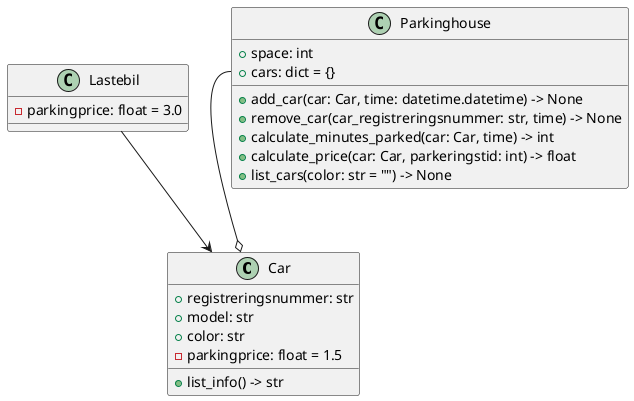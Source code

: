 @startuml

class Car {
  + registreringsnummer: str
  + model: str
  + color: str
	- parkingprice: float = 1.5
	+ list_info() -> str
}

class Lastebil {
	- parkingprice: float = 3.0
}

class Parkinghouse {
	+ space: int
	+ cars: dict = {}
  + add_car(car: Car, time: datetime.datetime) -> None
  + remove_car(car_registreringsnummer: str, time) -> None
  + calculate_minutes_parked(car: Car, time) -> int
  + calculate_price(car: Car, parkeringstid: int) -> float
  + list_cars(color: str = "") -> None
}

Parkinghouse::cars --o Car
Lastebil --> Car

@enduml
